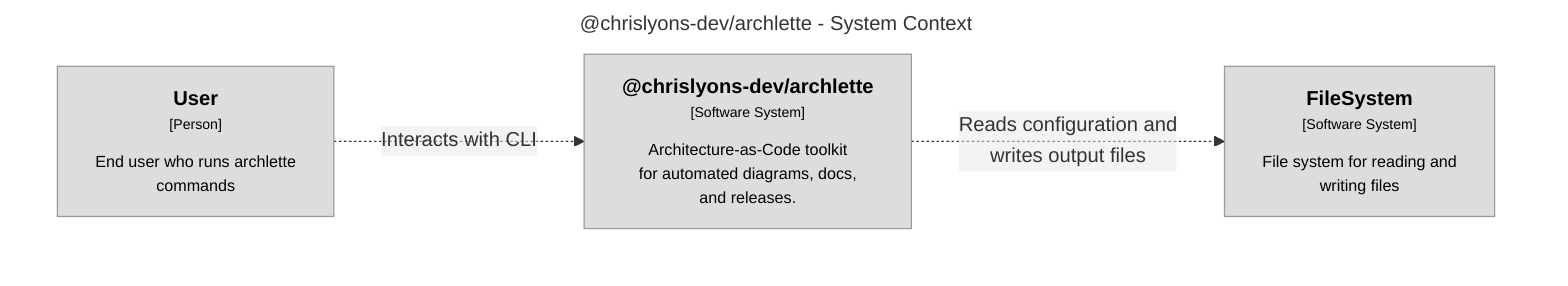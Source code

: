 graph TB
  linkStyle default fill:#ffffff

  subgraph diagram ["@chrislyons-dev/archlette - System Context"]
    style diagram fill:#ffffff,stroke:#ffffff

    1["<div style='font-weight: bold'>User</div><div style='font-size: 70%; margin-top: 0px'>[Person]</div><div style='font-size: 80%; margin-top:10px'>End user who runs archlette<br />commands</div>"]
    style 1 fill:#dddddd,stroke:#9a9a9a,color:#000000
    2["<div style='font-weight: bold'>FileSystem</div><div style='font-size: 70%; margin-top: 0px'>[Software System]</div><div style='font-size: 80%; margin-top:10px'>File system for reading and<br />writing files</div>"]
    style 2 fill:#dddddd,stroke:#9a9a9a,color:#000000
    3["<div style='font-weight: bold'>@chrislyons-dev/archlette</div><div style='font-size: 70%; margin-top: 0px'>[Software System]</div><div style='font-size: 80%; margin-top:10px'>Architecture-as-Code toolkit<br />for automated diagrams, docs,<br />and releases.</div>"]
    style 3 fill:#dddddd,stroke:#9a9a9a,color:#000000

    1-. "<div>Interacts with CLI</div><div style='font-size: 70%'></div>" .->3
    3-. "<div>Reads configuration and<br />writes output files</div><div style='font-size: 70%'></div>" .->2
  end